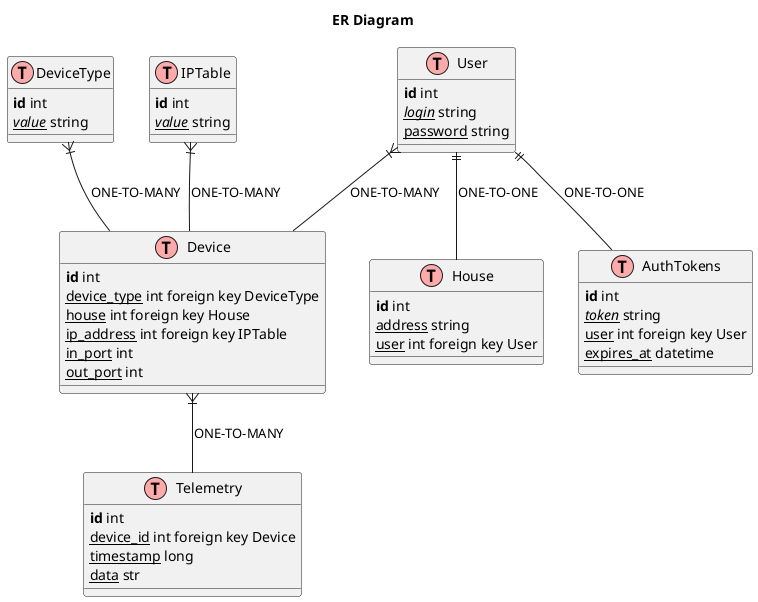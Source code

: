@startuml
title ER Diagram

!define Table(name) class name as "name" << (T,#FFAAAA) >>
'bold - primary key sql constraint
!define primary(x) <b>x</b>
'italic - unique key sql constraint
!define unique(x) <i>x</i>
'underlined - not null sql constraint
!define nnull(x) <u>x</u>

Table(Device) {
    primary(id) int
    nnull(device_type) int foreign key DeviceType
    nnull(house) int foreign key House
    nnull(ip_address) int foreign key IPTable
    nnull(in_port) int
    nnull(out_port) int
}

Table(DeviceType) {
    primary(id) int
    nnull(unique(value)) string
}

Table(IPTable) {
    primary(id) int
    nnull(unique(value)) string
}

Table(House) {
    primary(id) int
    nnull(address) string
    nnull(user) int foreign key User
}

Table(User) {
    primary(id) int
    nnull(unique(login)) string
    nnull(password) string
}

Table(AuthTokens) {
    primary(id) int
    nnull(unique(token)) string
    nnull(user) int foreign key User
    nnull(expires_at) datetime
}

Table(Telemetry) {
    primary(id) int
    nnull(device_id) int foreign key Device
    nnull(timestamp) long
    nnull(data) str
}

Device }|-- Telemetry: ONE-TO-MANY
User ||-- AuthTokens: ONE-TO-ONE
User ||-- House: ONE-TO-ONE
User }|-- Device: ONE-TO-MANY
IPTable }|-- Device: ONE-TO-MANY
DeviceType }|-- Device: ONE-TO-MANY

@enduml